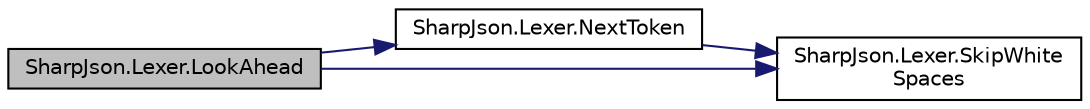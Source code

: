 digraph "SharpJson.Lexer.LookAhead"
{
 // LATEX_PDF_SIZE
  edge [fontname="Helvetica",fontsize="10",labelfontname="Helvetica",labelfontsize="10"];
  node [fontname="Helvetica",fontsize="10",shape=record];
  rankdir="LR";
  Node1 [label="SharpJson.Lexer.LookAhead",height=0.2,width=0.4,color="black", fillcolor="grey75", style="filled", fontcolor="black",tooltip=" "];
  Node1 -> Node2 [color="midnightblue",fontsize="10",style="solid"];
  Node2 [label="SharpJson.Lexer.NextToken",height=0.2,width=0.4,color="black", fillcolor="white", style="filled",URL="$class_sharp_json_1_1_lexer.html#a2dafe2e9f3aa19f29e262a07ce597530",tooltip=" "];
  Node2 -> Node3 [color="midnightblue",fontsize="10",style="solid"];
  Node3 [label="SharpJson.Lexer.SkipWhite\lSpaces",height=0.2,width=0.4,color="black", fillcolor="white", style="filled",URL="$class_sharp_json_1_1_lexer.html#ac463df29435bb1cd854bebeaae1fd905",tooltip=" "];
  Node1 -> Node3 [color="midnightblue",fontsize="10",style="solid"];
}
